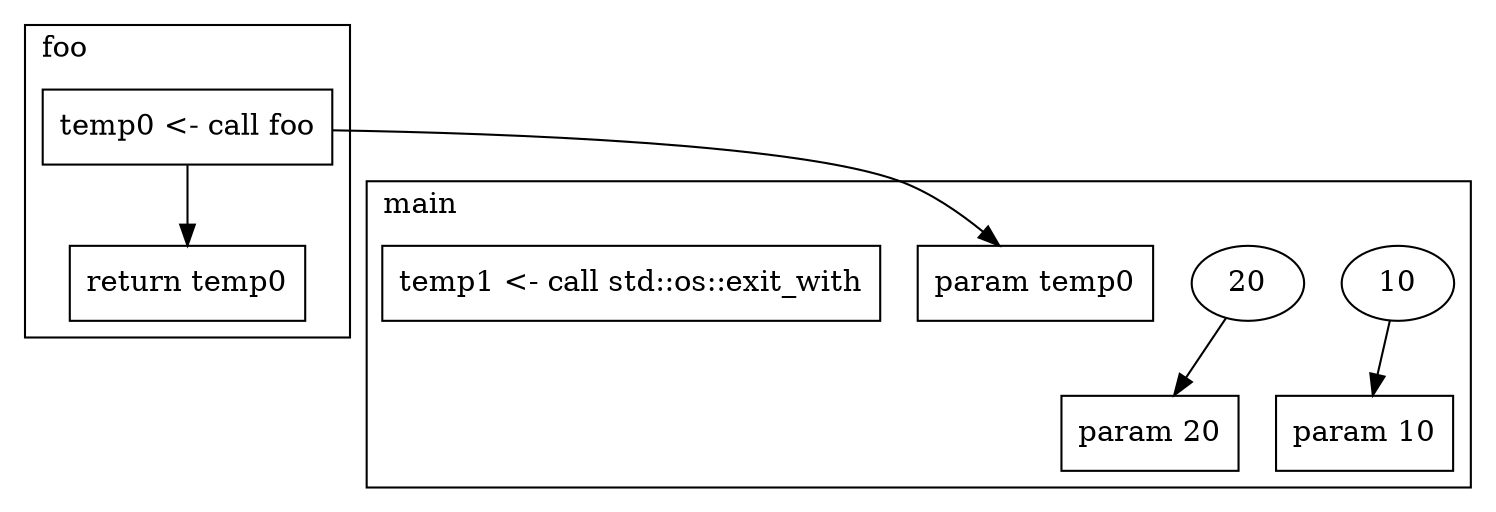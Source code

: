 digraph hir_graph {
  subgraph cluster_foo {
    label = "foo";
    labelloc = "t";
    labeljust = "l";
    fillcolor = "#ababab";
    temp0[label = "temp0 <- x + y", shape="box"];
    "return temp0"[shape="box"];
    temp0 -> "return temp0";
  }
  subgraph cluster_main {
    label = "main";
    labelloc = "t";
    labeljust = "l";
    fillcolor = "#ababab";
    "param 10"[shape="box"];
    10 -> "param 10";
    "param 20"[shape="box"];
    20 -> "param 20";
    "temp0"[label = "temp0 <- call foo", shape="box"];
    "param temp0"[shape="box"];
    temp0 -> "param temp0";
    "temp1"[label = "temp1 <- call std::os::exit_with", shape="box"];
  }
  subgraph cluster_exit_with {
    label = "exit_with";
    labelloc = "t";
    labeljust = "l";
    fillcolor = "#ababab";
  }
  subgraph cluster_write {
    label = "write";
    labelloc = "t";
    labeljust = "l";
    fillcolor = "#ababab";
  }
}
